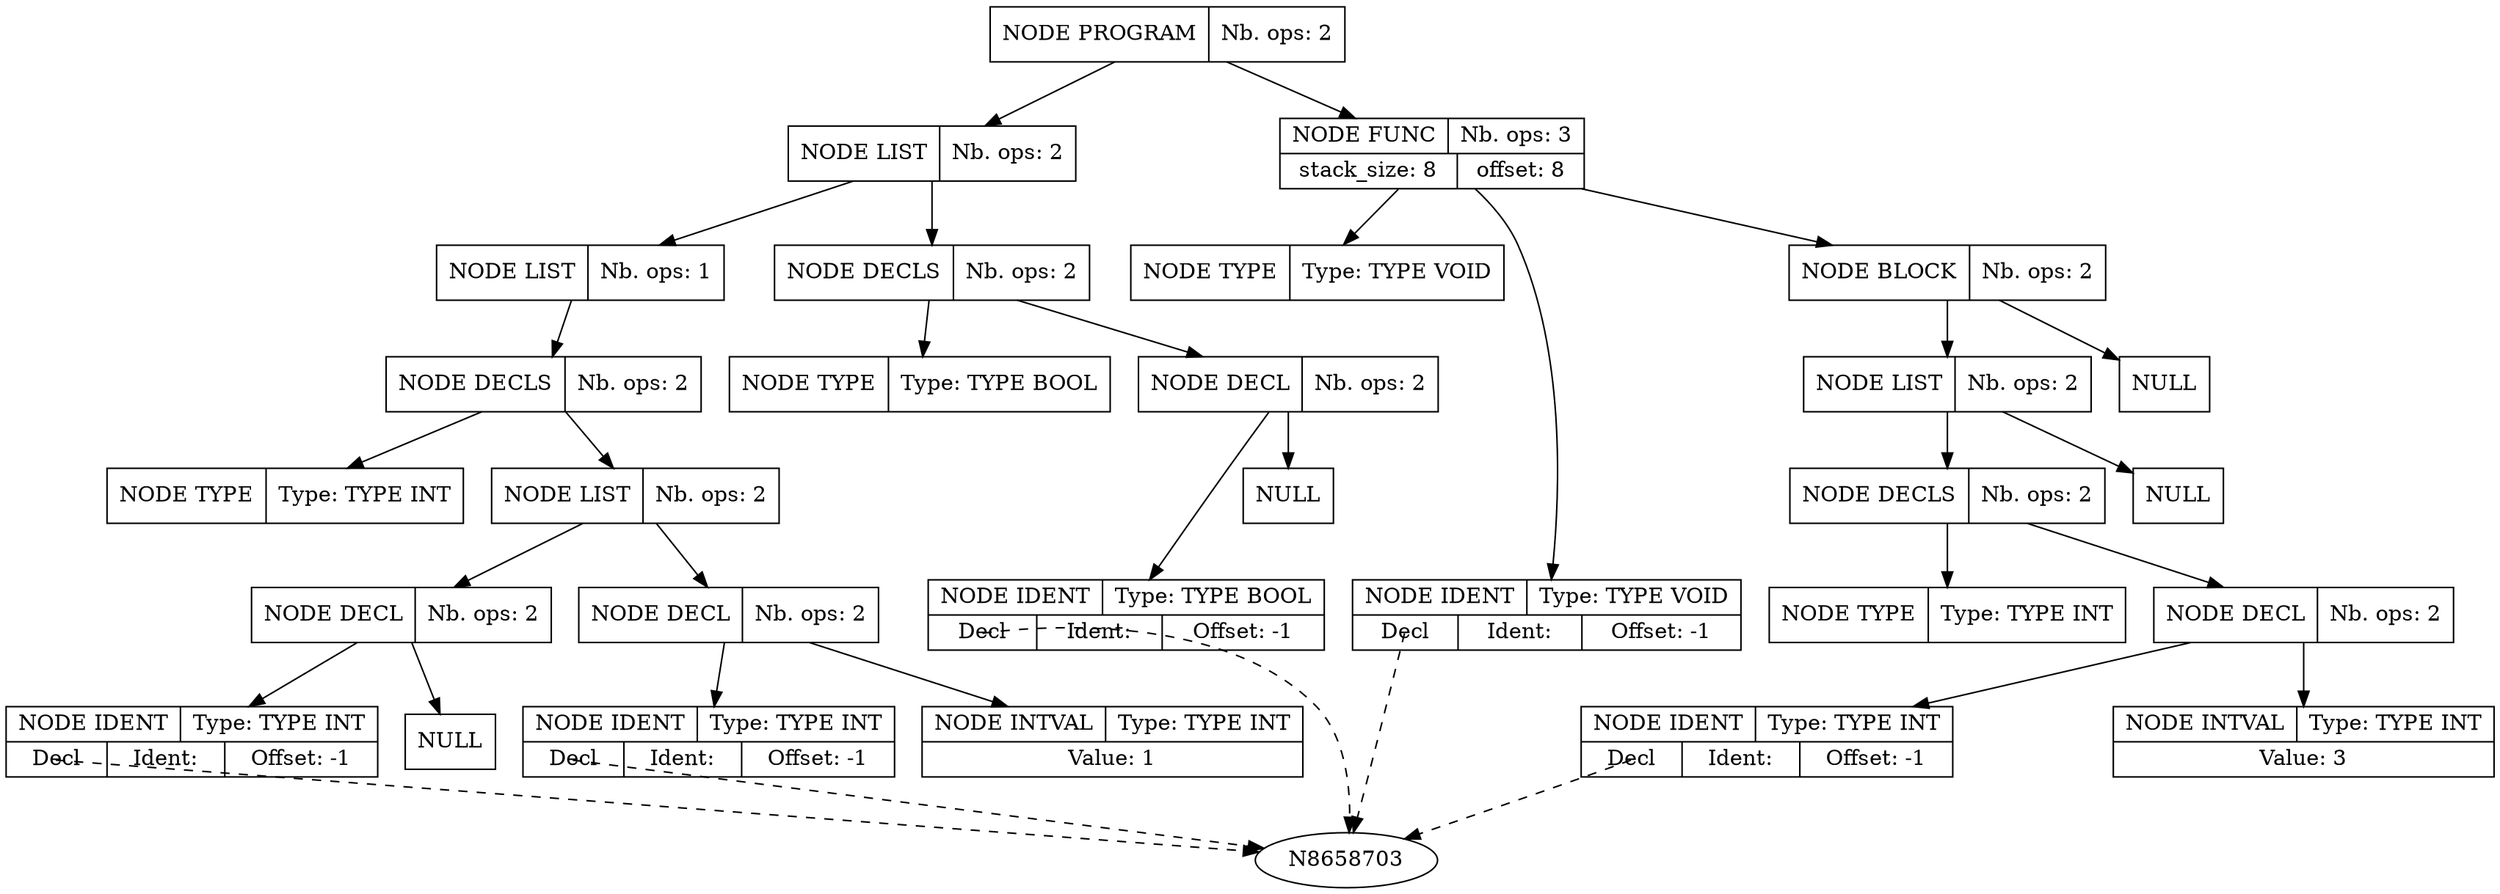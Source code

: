 digraph global_vars {
    N1 [shape=record, label="{{NODE PROGRAM|Nb. ops: 2}}"];
    N2 [shape=record, label="{{NODE LIST|Nb. ops: 2}}"];
    N3 [shape=record, label="{{NODE LIST|Nb. ops: 1}}"];
    N4 [shape=record, label="{{NODE DECLS|Nb. ops: 2}}"];
    N5 [shape=record, label="{{NODE TYPE|Type: TYPE INT}}"];
    edge[tailclip=true];
    N4 -> N5
    N6 [shape=record, label="{{NODE LIST|Nb. ops: 2}}"];
    N7 [shape=record, label="{{NODE DECL|Nb. ops: 2}}"];
    N8 [shape=record, label="{{NODE IDENT|Type: TYPE INT}|{<decl>Decl      |Ident: |Offset: -1}}"];
    edge[tailclip=false];
    "N8":decl:c -> "N8658703" [style=dashed]
    edge[tailclip=true];
    N7 -> N8
    N9 [shape=record, label="{{NULL}}"];
    edge[tailclip=true];
    N7 -> N9
    edge[tailclip=true];
    N6 -> N7
    N10 [shape=record, label="{{NODE DECL|Nb. ops: 2}}"];
    N11 [shape=record, label="{{NODE IDENT|Type: TYPE INT}|{<decl>Decl      |Ident: |Offset: -1}}"];
    edge[tailclip=false];
    "N11":decl:c -> "N8658703" [style=dashed]
    edge[tailclip=true];
    N10 -> N11
    N12 [shape=record, label="{{NODE INTVAL|Type: TYPE INT}|{Value: 1}}"];
    edge[tailclip=true];
    N10 -> N12
    edge[tailclip=true];
    N6 -> N10
    edge[tailclip=true];
    N4 -> N6
    edge[tailclip=true];
    N3 -> N4
    edge[tailclip=true];
    N2 -> N3
    N13 [shape=record, label="{{NODE DECLS|Nb. ops: 2}}"];
    N14 [shape=record, label="{{NODE TYPE|Type: TYPE BOOL}}"];
    edge[tailclip=true];
    N13 -> N14
    N15 [shape=record, label="{{NODE DECL|Nb. ops: 2}}"];
    N16 [shape=record, label="{{NODE IDENT|Type: TYPE BOOL}|{<decl>Decl      |Ident: |Offset: -1}}"];
    edge[tailclip=false];
    "N16":decl:c -> "N8658703" [style=dashed]
    edge[tailclip=true];
    N15 -> N16
    N17 [shape=record, label="{{NULL}}"];
    edge[tailclip=true];
    N15 -> N17
    edge[tailclip=true];
    N13 -> N15
    edge[tailclip=true];
    N2 -> N13
    edge[tailclip=true];
    N1 -> N2
    N18 [shape=record, label="{{NODE FUNC|Nb. ops: 3}|{stack_size: 8|offset: 8}}"];
    N19 [shape=record, label="{{NODE TYPE|Type: TYPE VOID}}"];
    edge[tailclip=true];
    N18 -> N19
    N20 [shape=record, label="{{NODE IDENT|Type: TYPE VOID}|{<decl>Decl      |Ident: |Offset: -1}}"];
    edge[tailclip=false];
    "N20":decl:c -> "N8658703" [style=dashed]
    edge[tailclip=true];
    N18 -> N20
    N21 [shape=record, label="{{NODE BLOCK|Nb. ops: 2}}"];
    N22 [shape=record, label="{{NODE LIST|Nb. ops: 2}}"];
    N23 [shape=record, label="{{NODE DECLS|Nb. ops: 2}}"];
    N24 [shape=record, label="{{NODE TYPE|Type: TYPE INT}}"];
    edge[tailclip=true];
    N23 -> N24
    N25 [shape=record, label="{{NODE DECL|Nb. ops: 2}}"];
    N26 [shape=record, label="{{NODE IDENT|Type: TYPE INT}|{<decl>Decl      |Ident: |Offset: -1}}"];
    edge[tailclip=false];
    "N26":decl:c -> "N8658703" [style=dashed]
    edge[tailclip=true];
    N25 -> N26
    N27 [shape=record, label="{{NODE INTVAL|Type: TYPE INT}|{Value: 3}}"];
    edge[tailclip=true];
    N25 -> N27
    edge[tailclip=true];
    N23 -> N25
    edge[tailclip=true];
    N22 -> N23
    N28 [shape=record, label="{{NULL}}"];
    edge[tailclip=true];
    N22 -> N28
    edge[tailclip=true];
    N21 -> N22
    N29 [shape=record, label="{{NULL}}"];
    edge[tailclip=true];
    N21 -> N29
    edge[tailclip=true];
    N18 -> N21
    edge[tailclip=true];
    N1 -> N18
}